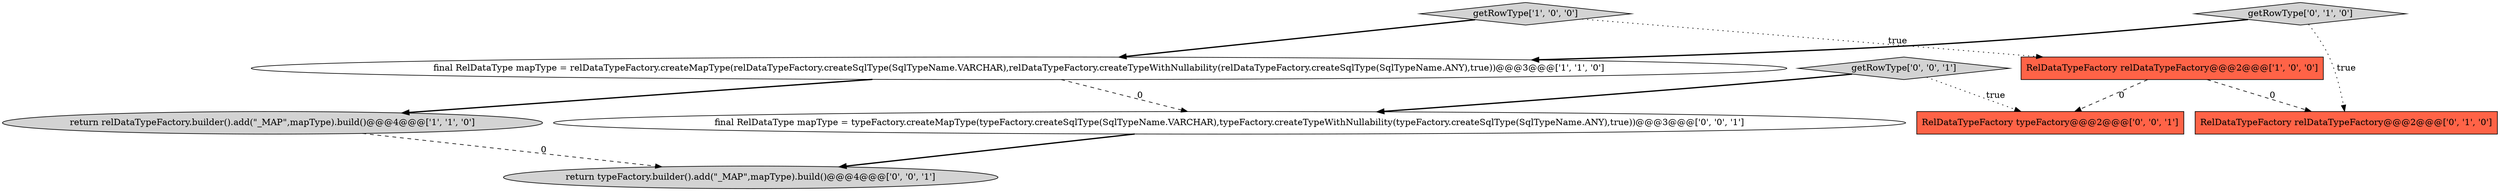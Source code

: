 digraph {
0 [style = filled, label = "RelDataTypeFactory relDataTypeFactory@@@2@@@['1', '0', '0']", fillcolor = tomato, shape = box image = "AAA1AAABBB1BBB"];
8 [style = filled, label = "RelDataTypeFactory typeFactory@@@2@@@['0', '0', '1']", fillcolor = tomato, shape = box image = "AAA0AAABBB3BBB"];
6 [style = filled, label = "getRowType['0', '0', '1']", fillcolor = lightgray, shape = diamond image = "AAA0AAABBB3BBB"];
9 [style = filled, label = "final RelDataType mapType = typeFactory.createMapType(typeFactory.createSqlType(SqlTypeName.VARCHAR),typeFactory.createTypeWithNullability(typeFactory.createSqlType(SqlTypeName.ANY),true))@@@3@@@['0', '0', '1']", fillcolor = white, shape = ellipse image = "AAA0AAABBB3BBB"];
1 [style = filled, label = "return relDataTypeFactory.builder().add(\"_MAP\",mapType).build()@@@4@@@['1', '1', '0']", fillcolor = lightgray, shape = ellipse image = "AAA0AAABBB1BBB"];
4 [style = filled, label = "getRowType['0', '1', '0']", fillcolor = lightgray, shape = diamond image = "AAA0AAABBB2BBB"];
5 [style = filled, label = "RelDataTypeFactory relDataTypeFactory@@@2@@@['0', '1', '0']", fillcolor = tomato, shape = box image = "AAA1AAABBB2BBB"];
3 [style = filled, label = "getRowType['1', '0', '0']", fillcolor = lightgray, shape = diamond image = "AAA0AAABBB1BBB"];
7 [style = filled, label = "return typeFactory.builder().add(\"_MAP\",mapType).build()@@@4@@@['0', '0', '1']", fillcolor = lightgray, shape = ellipse image = "AAA0AAABBB3BBB"];
2 [style = filled, label = "final RelDataType mapType = relDataTypeFactory.createMapType(relDataTypeFactory.createSqlType(SqlTypeName.VARCHAR),relDataTypeFactory.createTypeWithNullability(relDataTypeFactory.createSqlType(SqlTypeName.ANY),true))@@@3@@@['1', '1', '0']", fillcolor = white, shape = ellipse image = "AAA0AAABBB1BBB"];
4->5 [style = dotted, label="true"];
0->8 [style = dashed, label="0"];
4->2 [style = bold, label=""];
6->9 [style = bold, label=""];
3->2 [style = bold, label=""];
0->5 [style = dashed, label="0"];
9->7 [style = bold, label=""];
1->7 [style = dashed, label="0"];
2->9 [style = dashed, label="0"];
6->8 [style = dotted, label="true"];
2->1 [style = bold, label=""];
3->0 [style = dotted, label="true"];
}

